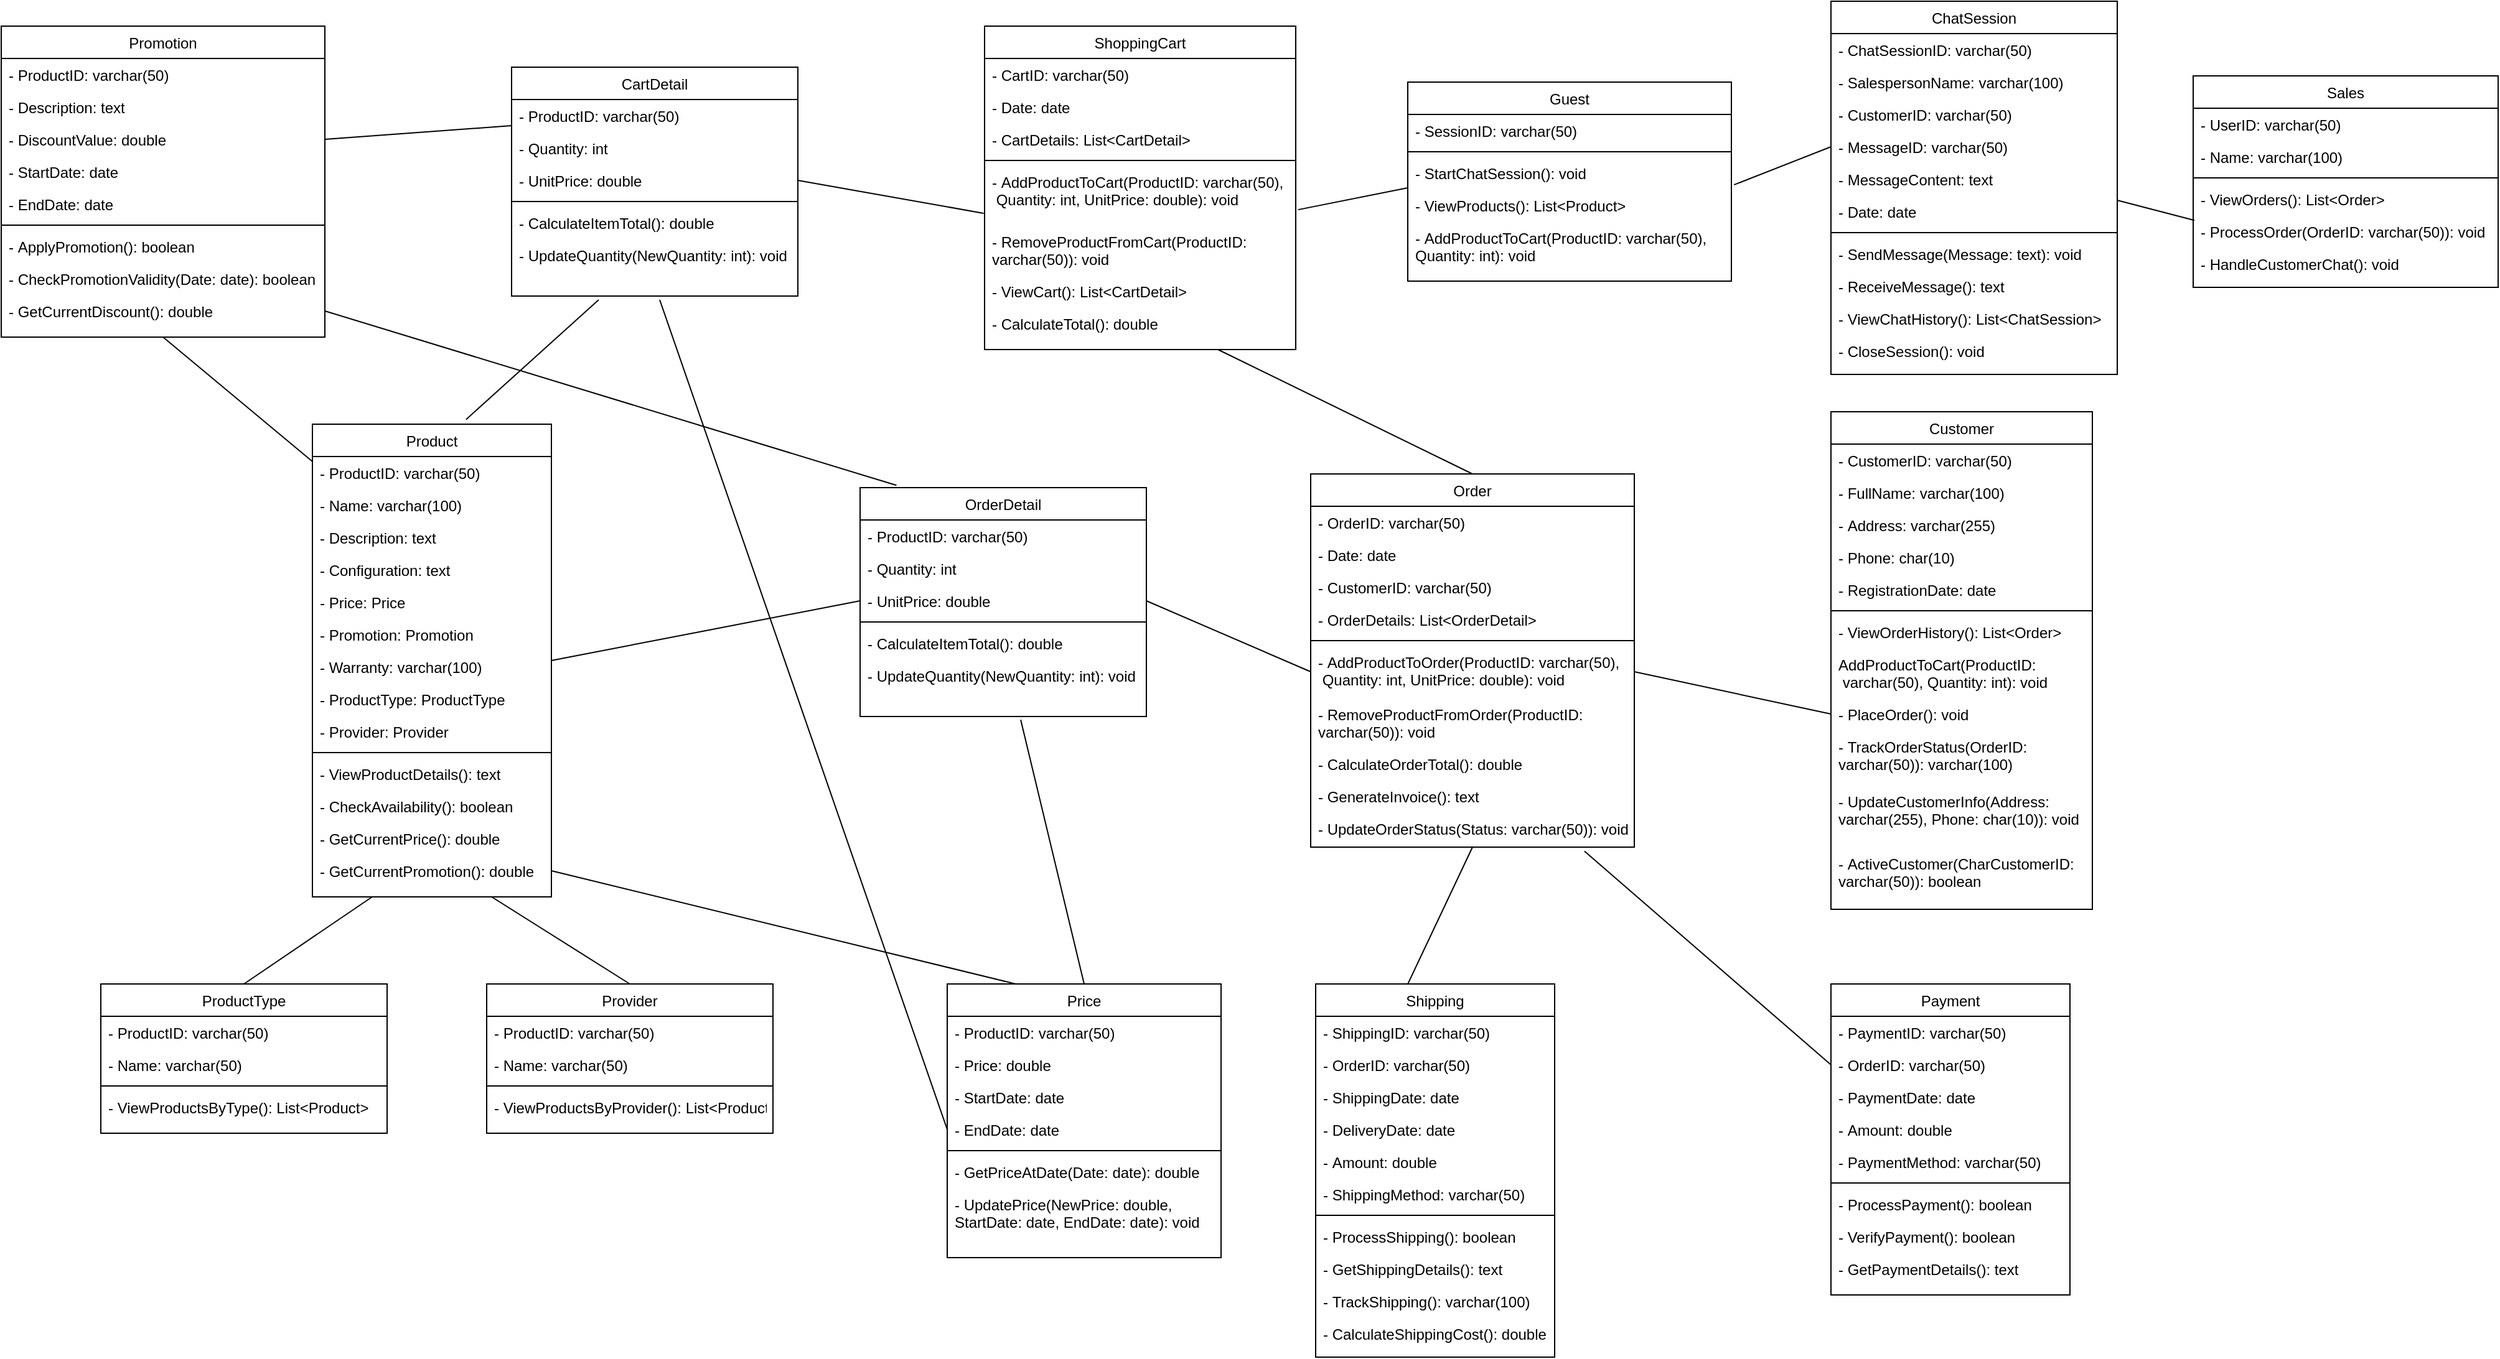 <mxfile version="13.9.9" type="device"><diagram id="C5RBs43oDa-KdzZeNtuy" name="Page-1"><mxGraphModel dx="4028" dy="1231" grid="1" gridSize="10" guides="1" tooltips="1" connect="1" arrows="1" fold="1" page="1" pageScale="1" pageWidth="827" pageHeight="1169" math="0" shadow="0"><root><mxCell id="WIyWlLk6GJQsqaUBKTNV-0"/><mxCell id="WIyWlLk6GJQsqaUBKTNV-1" parent="WIyWlLk6GJQsqaUBKTNV-0"/><mxCell id="zkfFHV4jXpPFQw0GAbJ--17" value="Product" style="swimlane;fontStyle=0;align=center;verticalAlign=top;childLayout=stackLayout;horizontal=1;startSize=26;horizontalStack=0;resizeParent=1;resizeLast=0;collapsible=1;marginBottom=0;rounded=0;shadow=0;strokeWidth=1;" parent="WIyWlLk6GJQsqaUBKTNV-1" vertex="1"><mxGeometry x="-1220" y="350" width="192" height="380" as="geometry"><mxRectangle x="550" y="140" width="160" height="26" as="alternateBounds"/></mxGeometry></mxCell><mxCell id="zkfFHV4jXpPFQw0GAbJ--18" value="- ProductID: varchar(50)" style="text;align=left;verticalAlign=top;spacingLeft=4;spacingRight=4;overflow=hidden;rotatable=0;points=[[0,0.5],[1,0.5]];portConstraint=eastwest;" parent="zkfFHV4jXpPFQw0GAbJ--17" vertex="1"><mxGeometry y="26" width="192" height="26" as="geometry"/></mxCell><mxCell id="zkfFHV4jXpPFQw0GAbJ--19" value="- Name: varchar(100)" style="text;align=left;verticalAlign=top;spacingLeft=4;spacingRight=4;overflow=hidden;rotatable=0;points=[[0,0.5],[1,0.5]];portConstraint=eastwest;rounded=0;shadow=0;html=0;" parent="zkfFHV4jXpPFQw0GAbJ--17" vertex="1"><mxGeometry y="52" width="192" height="26" as="geometry"/></mxCell><mxCell id="zkfFHV4jXpPFQw0GAbJ--20" value="- Description: text" style="text;align=left;verticalAlign=top;spacingLeft=4;spacingRight=4;overflow=hidden;rotatable=0;points=[[0,0.5],[1,0.5]];portConstraint=eastwest;rounded=0;shadow=0;html=0;" parent="zkfFHV4jXpPFQw0GAbJ--17" vertex="1"><mxGeometry y="78" width="192" height="26" as="geometry"/></mxCell><mxCell id="zkfFHV4jXpPFQw0GAbJ--21" value="- Configuration: text" style="text;align=left;verticalAlign=top;spacingLeft=4;spacingRight=4;overflow=hidden;rotatable=0;points=[[0,0.5],[1,0.5]];portConstraint=eastwest;rounded=0;shadow=0;html=0;" parent="zkfFHV4jXpPFQw0GAbJ--17" vertex="1"><mxGeometry y="104" width="192" height="26" as="geometry"/></mxCell><mxCell id="zkfFHV4jXpPFQw0GAbJ--22" value="- Price: Price" style="text;align=left;verticalAlign=top;spacingLeft=4;spacingRight=4;overflow=hidden;rotatable=0;points=[[0,0.5],[1,0.5]];portConstraint=eastwest;rounded=0;shadow=0;html=0;" parent="zkfFHV4jXpPFQw0GAbJ--17" vertex="1"><mxGeometry y="130" width="192" height="26" as="geometry"/></mxCell><mxCell id="zkfFHV4jXpPFQw0GAbJ--24" value="- Promotion: Promotion" style="text;align=left;verticalAlign=top;spacingLeft=4;spacingRight=4;overflow=hidden;rotatable=0;points=[[0,0.5],[1,0.5]];portConstraint=eastwest;" parent="zkfFHV4jXpPFQw0GAbJ--17" vertex="1"><mxGeometry y="156" width="192" height="26" as="geometry"/></mxCell><mxCell id="zkfFHV4jXpPFQw0GAbJ--25" value="- Warranty: varchar(100)&#10;&#10;&#10;&#10;" style="text;align=left;verticalAlign=top;spacingLeft=4;spacingRight=4;overflow=hidden;rotatable=0;points=[[0,0.5],[1,0.5]];portConstraint=eastwest;" parent="zkfFHV4jXpPFQw0GAbJ--17" vertex="1"><mxGeometry y="182" width="192" height="26" as="geometry"/></mxCell><mxCell id="h67LOPIQuqUQQ02ExcVG-4" value="- ProductType: ProductType" style="text;align=left;verticalAlign=top;spacingLeft=4;spacingRight=4;overflow=hidden;rotatable=0;points=[[0,0.5],[1,0.5]];portConstraint=eastwest;" vertex="1" parent="zkfFHV4jXpPFQw0GAbJ--17"><mxGeometry y="208" width="192" height="26" as="geometry"/></mxCell><mxCell id="h67LOPIQuqUQQ02ExcVG-3" value="- Provider: Provider" style="text;align=left;verticalAlign=top;spacingLeft=4;spacingRight=4;overflow=hidden;rotatable=0;points=[[0,0.5],[1,0.5]];portConstraint=eastwest;" vertex="1" parent="zkfFHV4jXpPFQw0GAbJ--17"><mxGeometry y="234" width="192" height="26" as="geometry"/></mxCell><mxCell id="zkfFHV4jXpPFQw0GAbJ--23" value="" style="line;html=1;strokeWidth=1;align=left;verticalAlign=middle;spacingTop=-1;spacingLeft=3;spacingRight=3;rotatable=0;labelPosition=right;points=[];portConstraint=eastwest;" parent="zkfFHV4jXpPFQw0GAbJ--17" vertex="1"><mxGeometry y="260" width="192" height="8" as="geometry"/></mxCell><mxCell id="h67LOPIQuqUQQ02ExcVG-2" value="- ViewProductDetails(): text" style="text;align=left;verticalAlign=top;spacingLeft=4;spacingRight=4;overflow=hidden;rotatable=0;points=[[0,0.5],[1,0.5]];portConstraint=eastwest;" vertex="1" parent="zkfFHV4jXpPFQw0GAbJ--17"><mxGeometry y="268" width="192" height="26" as="geometry"/></mxCell><mxCell id="h67LOPIQuqUQQ02ExcVG-1" value="- CheckAvailability(): boolean" style="text;align=left;verticalAlign=top;spacingLeft=4;spacingRight=4;overflow=hidden;rotatable=0;points=[[0,0.5],[1,0.5]];portConstraint=eastwest;" vertex="1" parent="zkfFHV4jXpPFQw0GAbJ--17"><mxGeometry y="294" width="192" height="26" as="geometry"/></mxCell><mxCell id="h67LOPIQuqUQQ02ExcVG-6" value="- GetCurrentPrice(): double" style="text;align=left;verticalAlign=top;spacingLeft=4;spacingRight=4;overflow=hidden;rotatable=0;points=[[0,0.5],[1,0.5]];portConstraint=eastwest;" vertex="1" parent="zkfFHV4jXpPFQw0GAbJ--17"><mxGeometry y="320" width="192" height="26" as="geometry"/></mxCell><mxCell id="h67LOPIQuqUQQ02ExcVG-5" value="- GetCurrentPromotion(): double" style="text;align=left;verticalAlign=top;spacingLeft=4;spacingRight=4;overflow=hidden;rotatable=0;points=[[0,0.5],[1,0.5]];portConstraint=eastwest;" vertex="1" parent="zkfFHV4jXpPFQw0GAbJ--17"><mxGeometry y="346" width="192" height="26" as="geometry"/></mxCell><mxCell id="h67LOPIQuqUQQ02ExcVG-8" value="Price" style="swimlane;fontStyle=0;align=center;verticalAlign=top;childLayout=stackLayout;horizontal=1;startSize=26;horizontalStack=0;resizeParent=1;resizeLast=0;collapsible=1;marginBottom=0;rounded=0;shadow=0;strokeWidth=1;" vertex="1" parent="WIyWlLk6GJQsqaUBKTNV-1"><mxGeometry x="-710" y="800" width="220" height="220" as="geometry"><mxRectangle x="550" y="140" width="160" height="26" as="alternateBounds"/></mxGeometry></mxCell><mxCell id="h67LOPIQuqUQQ02ExcVG-9" value="- ProductID: varchar(50)" style="text;align=left;verticalAlign=top;spacingLeft=4;spacingRight=4;overflow=hidden;rotatable=0;points=[[0,0.5],[1,0.5]];portConstraint=eastwest;" vertex="1" parent="h67LOPIQuqUQQ02ExcVG-8"><mxGeometry y="26" width="220" height="26" as="geometry"/></mxCell><mxCell id="h67LOPIQuqUQQ02ExcVG-10" value="- Price: double" style="text;align=left;verticalAlign=top;spacingLeft=4;spacingRight=4;overflow=hidden;rotatable=0;points=[[0,0.5],[1,0.5]];portConstraint=eastwest;rounded=0;shadow=0;html=0;" vertex="1" parent="h67LOPIQuqUQQ02ExcVG-8"><mxGeometry y="52" width="220" height="26" as="geometry"/></mxCell><mxCell id="h67LOPIQuqUQQ02ExcVG-11" value="- StartDate: date" style="text;align=left;verticalAlign=top;spacingLeft=4;spacingRight=4;overflow=hidden;rotatable=0;points=[[0,0.5],[1,0.5]];portConstraint=eastwest;rounded=0;shadow=0;html=0;" vertex="1" parent="h67LOPIQuqUQQ02ExcVG-8"><mxGeometry y="78" width="220" height="26" as="geometry"/></mxCell><mxCell id="h67LOPIQuqUQQ02ExcVG-12" value="- EndDate: date" style="text;align=left;verticalAlign=top;spacingLeft=4;spacingRight=4;overflow=hidden;rotatable=0;points=[[0,0.5],[1,0.5]];portConstraint=eastwest;rounded=0;shadow=0;html=0;" vertex="1" parent="h67LOPIQuqUQQ02ExcVG-8"><mxGeometry y="104" width="220" height="26" as="geometry"/></mxCell><mxCell id="h67LOPIQuqUQQ02ExcVG-18" value="" style="line;html=1;strokeWidth=1;align=left;verticalAlign=middle;spacingTop=-1;spacingLeft=3;spacingRight=3;rotatable=0;labelPosition=right;points=[];portConstraint=eastwest;" vertex="1" parent="h67LOPIQuqUQQ02ExcVG-8"><mxGeometry y="130" width="220" height="8" as="geometry"/></mxCell><mxCell id="h67LOPIQuqUQQ02ExcVG-19" value="- GetPriceAtDate(Date: date): double" style="text;align=left;verticalAlign=top;spacingLeft=4;spacingRight=4;overflow=hidden;rotatable=0;points=[[0,0.5],[1,0.5]];portConstraint=eastwest;" vertex="1" parent="h67LOPIQuqUQQ02ExcVG-8"><mxGeometry y="138" width="220" height="26" as="geometry"/></mxCell><mxCell id="h67LOPIQuqUQQ02ExcVG-20" value="- UpdatePrice(NewPrice: double, &#10;StartDate: date, EndDate: date): void" style="text;align=left;verticalAlign=top;spacingLeft=4;spacingRight=4;overflow=hidden;rotatable=0;points=[[0,0.5],[1,0.5]];portConstraint=eastwest;" vertex="1" parent="h67LOPIQuqUQQ02ExcVG-8"><mxGeometry y="164" width="220" height="46" as="geometry"/></mxCell><mxCell id="h67LOPIQuqUQQ02ExcVG-23" value="Promotion" style="swimlane;fontStyle=0;align=center;verticalAlign=top;childLayout=stackLayout;horizontal=1;startSize=26;horizontalStack=0;resizeParent=1;resizeLast=0;collapsible=1;marginBottom=0;rounded=0;shadow=0;strokeWidth=1;" vertex="1" parent="WIyWlLk6GJQsqaUBKTNV-1"><mxGeometry x="-1470" y="30" width="260" height="250" as="geometry"><mxRectangle x="550" y="140" width="160" height="26" as="alternateBounds"/></mxGeometry></mxCell><mxCell id="h67LOPIQuqUQQ02ExcVG-24" value="- ProductID: varchar(50)" style="text;align=left;verticalAlign=top;spacingLeft=4;spacingRight=4;overflow=hidden;rotatable=0;points=[[0,0.5],[1,0.5]];portConstraint=eastwest;" vertex="1" parent="h67LOPIQuqUQQ02ExcVG-23"><mxGeometry y="26" width="260" height="26" as="geometry"/></mxCell><mxCell id="h67LOPIQuqUQQ02ExcVG-26" value="- Description: text" style="text;align=left;verticalAlign=top;spacingLeft=4;spacingRight=4;overflow=hidden;rotatable=0;points=[[0,0.5],[1,0.5]];portConstraint=eastwest;rounded=0;shadow=0;html=0;" vertex="1" parent="h67LOPIQuqUQQ02ExcVG-23"><mxGeometry y="52" width="260" height="26" as="geometry"/></mxCell><mxCell id="h67LOPIQuqUQQ02ExcVG-27" value="- DiscountValue: double" style="text;align=left;verticalAlign=top;spacingLeft=4;spacingRight=4;overflow=hidden;rotatable=0;points=[[0,0.5],[1,0.5]];portConstraint=eastwest;rounded=0;shadow=0;html=0;" vertex="1" parent="h67LOPIQuqUQQ02ExcVG-23"><mxGeometry y="78" width="260" height="26" as="geometry"/></mxCell><mxCell id="h67LOPIQuqUQQ02ExcVG-28" value="- StartDate: date" style="text;align=left;verticalAlign=top;spacingLeft=4;spacingRight=4;overflow=hidden;rotatable=0;points=[[0,0.5],[1,0.5]];portConstraint=eastwest;rounded=0;shadow=0;html=0;" vertex="1" parent="h67LOPIQuqUQQ02ExcVG-23"><mxGeometry y="104" width="260" height="26" as="geometry"/></mxCell><mxCell id="h67LOPIQuqUQQ02ExcVG-29" value="- EndDate: date" style="text;align=left;verticalAlign=top;spacingLeft=4;spacingRight=4;overflow=hidden;rotatable=0;points=[[0,0.5],[1,0.5]];portConstraint=eastwest;" vertex="1" parent="h67LOPIQuqUQQ02ExcVG-23"><mxGeometry y="130" width="260" height="26" as="geometry"/></mxCell><mxCell id="h67LOPIQuqUQQ02ExcVG-33" value="" style="line;html=1;strokeWidth=1;align=left;verticalAlign=middle;spacingTop=-1;spacingLeft=3;spacingRight=3;rotatable=0;labelPosition=right;points=[];portConstraint=eastwest;" vertex="1" parent="h67LOPIQuqUQQ02ExcVG-23"><mxGeometry y="156" width="260" height="8" as="geometry"/></mxCell><mxCell id="h67LOPIQuqUQQ02ExcVG-34" value="- ApplyPromotion(): boolean" style="text;align=left;verticalAlign=top;spacingLeft=4;spacingRight=4;overflow=hidden;rotatable=0;points=[[0,0.5],[1,0.5]];portConstraint=eastwest;" vertex="1" parent="h67LOPIQuqUQQ02ExcVG-23"><mxGeometry y="164" width="260" height="26" as="geometry"/></mxCell><mxCell id="h67LOPIQuqUQQ02ExcVG-35" value="- CheckPromotionValidity(Date: date): boolean" style="text;align=left;verticalAlign=top;spacingLeft=4;spacingRight=4;overflow=hidden;rotatable=0;points=[[0,0.5],[1,0.5]];portConstraint=eastwest;" vertex="1" parent="h67LOPIQuqUQQ02ExcVG-23"><mxGeometry y="190" width="260" height="26" as="geometry"/></mxCell><mxCell id="h67LOPIQuqUQQ02ExcVG-36" value="- GetCurrentDiscount(): double" style="text;align=left;verticalAlign=top;spacingLeft=4;spacingRight=4;overflow=hidden;rotatable=0;points=[[0,0.5],[1,0.5]];portConstraint=eastwest;" vertex="1" parent="h67LOPIQuqUQQ02ExcVG-23"><mxGeometry y="216" width="260" height="26" as="geometry"/></mxCell><mxCell id="h67LOPIQuqUQQ02ExcVG-38" value="ProductType" style="swimlane;fontStyle=0;align=center;verticalAlign=top;childLayout=stackLayout;horizontal=1;startSize=26;horizontalStack=0;resizeParent=1;resizeLast=0;collapsible=1;marginBottom=0;rounded=0;shadow=0;strokeWidth=1;" vertex="1" parent="WIyWlLk6GJQsqaUBKTNV-1"><mxGeometry x="-1390" y="800" width="230" height="120" as="geometry"><mxRectangle x="550" y="140" width="160" height="26" as="alternateBounds"/></mxGeometry></mxCell><mxCell id="h67LOPIQuqUQQ02ExcVG-39" value="- ProductID: varchar(50)" style="text;align=left;verticalAlign=top;spacingLeft=4;spacingRight=4;overflow=hidden;rotatable=0;points=[[0,0.5],[1,0.5]];portConstraint=eastwest;" vertex="1" parent="h67LOPIQuqUQQ02ExcVG-38"><mxGeometry y="26" width="230" height="26" as="geometry"/></mxCell><mxCell id="h67LOPIQuqUQQ02ExcVG-40" value="- Name: varchar(50)" style="text;align=left;verticalAlign=top;spacingLeft=4;spacingRight=4;overflow=hidden;rotatable=0;points=[[0,0.5],[1,0.5]];portConstraint=eastwest;rounded=0;shadow=0;html=0;" vertex="1" parent="h67LOPIQuqUQQ02ExcVG-38"><mxGeometry y="52" width="230" height="26" as="geometry"/></mxCell><mxCell id="h67LOPIQuqUQQ02ExcVG-43" value="" style="line;html=1;strokeWidth=1;align=left;verticalAlign=middle;spacingTop=-1;spacingLeft=3;spacingRight=3;rotatable=0;labelPosition=right;points=[];portConstraint=eastwest;" vertex="1" parent="h67LOPIQuqUQQ02ExcVG-38"><mxGeometry y="78" width="230" height="8" as="geometry"/></mxCell><mxCell id="h67LOPIQuqUQQ02ExcVG-44" value="- ViewProductsByType(): List&lt;Product&gt;" style="text;align=left;verticalAlign=top;spacingLeft=4;spacingRight=4;overflow=hidden;rotatable=0;points=[[0,0.5],[1,0.5]];portConstraint=eastwest;" vertex="1" parent="h67LOPIQuqUQQ02ExcVG-38"><mxGeometry y="86" width="230" height="26" as="geometry"/></mxCell><mxCell id="h67LOPIQuqUQQ02ExcVG-46" value="Provider" style="swimlane;fontStyle=0;align=center;verticalAlign=top;childLayout=stackLayout;horizontal=1;startSize=26;horizontalStack=0;resizeParent=1;resizeLast=0;collapsible=1;marginBottom=0;rounded=0;shadow=0;strokeWidth=1;" vertex="1" parent="WIyWlLk6GJQsqaUBKTNV-1"><mxGeometry x="-1080" y="800" width="230" height="120" as="geometry"><mxRectangle x="550" y="140" width="160" height="26" as="alternateBounds"/></mxGeometry></mxCell><mxCell id="h67LOPIQuqUQQ02ExcVG-47" value="- ProductID: varchar(50)" style="text;align=left;verticalAlign=top;spacingLeft=4;spacingRight=4;overflow=hidden;rotatable=0;points=[[0,0.5],[1,0.5]];portConstraint=eastwest;" vertex="1" parent="h67LOPIQuqUQQ02ExcVG-46"><mxGeometry y="26" width="230" height="26" as="geometry"/></mxCell><mxCell id="h67LOPIQuqUQQ02ExcVG-48" value="- Name: varchar(50)" style="text;align=left;verticalAlign=top;spacingLeft=4;spacingRight=4;overflow=hidden;rotatable=0;points=[[0,0.5],[1,0.5]];portConstraint=eastwest;rounded=0;shadow=0;html=0;" vertex="1" parent="h67LOPIQuqUQQ02ExcVG-46"><mxGeometry y="52" width="230" height="26" as="geometry"/></mxCell><mxCell id="h67LOPIQuqUQQ02ExcVG-49" value="" style="line;html=1;strokeWidth=1;align=left;verticalAlign=middle;spacingTop=-1;spacingLeft=3;spacingRight=3;rotatable=0;labelPosition=right;points=[];portConstraint=eastwest;" vertex="1" parent="h67LOPIQuqUQQ02ExcVG-46"><mxGeometry y="78" width="230" height="8" as="geometry"/></mxCell><mxCell id="h67LOPIQuqUQQ02ExcVG-50" value="- ViewProductsByProvider(): List&lt;Product&gt;" style="text;align=left;verticalAlign=top;spacingLeft=4;spacingRight=4;overflow=hidden;rotatable=0;points=[[0,0.5],[1,0.5]];portConstraint=eastwest;" vertex="1" parent="h67LOPIQuqUQQ02ExcVG-46"><mxGeometry y="86" width="230" height="26" as="geometry"/></mxCell><mxCell id="h67LOPIQuqUQQ02ExcVG-51" value="ShoppingCart" style="swimlane;fontStyle=0;align=center;verticalAlign=top;childLayout=stackLayout;horizontal=1;startSize=26;horizontalStack=0;resizeParent=1;resizeLast=0;collapsible=1;marginBottom=0;rounded=0;shadow=0;strokeWidth=1;" vertex="1" parent="WIyWlLk6GJQsqaUBKTNV-1"><mxGeometry x="-680" y="30" width="250" height="260" as="geometry"><mxRectangle x="550" y="140" width="160" height="26" as="alternateBounds"/></mxGeometry></mxCell><mxCell id="h67LOPIQuqUQQ02ExcVG-52" value="- CartID: varchar(50)" style="text;align=left;verticalAlign=top;spacingLeft=4;spacingRight=4;overflow=hidden;rotatable=0;points=[[0,0.5],[1,0.5]];portConstraint=eastwest;" vertex="1" parent="h67LOPIQuqUQQ02ExcVG-51"><mxGeometry y="26" width="250" height="26" as="geometry"/></mxCell><mxCell id="h67LOPIQuqUQQ02ExcVG-53" value="- Date: date" style="text;align=left;verticalAlign=top;spacingLeft=4;spacingRight=4;overflow=hidden;rotatable=0;points=[[0,0.5],[1,0.5]];portConstraint=eastwest;rounded=0;shadow=0;html=0;" vertex="1" parent="h67LOPIQuqUQQ02ExcVG-51"><mxGeometry y="52" width="250" height="26" as="geometry"/></mxCell><mxCell id="h67LOPIQuqUQQ02ExcVG-54" value="- CartDetails: List&lt;CartDetail&gt;" style="text;align=left;verticalAlign=top;spacingLeft=4;spacingRight=4;overflow=hidden;rotatable=0;points=[[0,0.5],[1,0.5]];portConstraint=eastwest;rounded=0;shadow=0;html=0;" vertex="1" parent="h67LOPIQuqUQQ02ExcVG-51"><mxGeometry y="78" width="250" height="26" as="geometry"/></mxCell><mxCell id="h67LOPIQuqUQQ02ExcVG-61" value="" style="line;html=1;strokeWidth=1;align=left;verticalAlign=middle;spacingTop=-1;spacingLeft=3;spacingRight=3;rotatable=0;labelPosition=right;points=[];portConstraint=eastwest;" vertex="1" parent="h67LOPIQuqUQQ02ExcVG-51"><mxGeometry y="104" width="250" height="8" as="geometry"/></mxCell><mxCell id="h67LOPIQuqUQQ02ExcVG-62" value="- AddProductToCart(ProductID: varchar(50),&#10; Quantity: int, UnitPrice: double): void" style="text;align=left;verticalAlign=top;spacingLeft=4;spacingRight=4;overflow=hidden;rotatable=0;points=[[0,0.5],[1,0.5]];portConstraint=eastwest;" vertex="1" parent="h67LOPIQuqUQQ02ExcVG-51"><mxGeometry y="112" width="250" height="48" as="geometry"/></mxCell><mxCell id="h67LOPIQuqUQQ02ExcVG-63" value="- RemoveProductFromCart(ProductID: &#10;varchar(50)): void" style="text;align=left;verticalAlign=top;spacingLeft=4;spacingRight=4;overflow=hidden;rotatable=0;points=[[0,0.5],[1,0.5]];portConstraint=eastwest;" vertex="1" parent="h67LOPIQuqUQQ02ExcVG-51"><mxGeometry y="160" width="250" height="40" as="geometry"/></mxCell><mxCell id="h67LOPIQuqUQQ02ExcVG-64" value="- ViewCart(): List&lt;CartDetail&gt;" style="text;align=left;verticalAlign=top;spacingLeft=4;spacingRight=4;overflow=hidden;rotatable=0;points=[[0,0.5],[1,0.5]];portConstraint=eastwest;" vertex="1" parent="h67LOPIQuqUQQ02ExcVG-51"><mxGeometry y="200" width="250" height="26" as="geometry"/></mxCell><mxCell id="h67LOPIQuqUQQ02ExcVG-65" value="- CalculateTotal(): double" style="text;align=left;verticalAlign=top;spacingLeft=4;spacingRight=4;overflow=hidden;rotatable=0;points=[[0,0.5],[1,0.5]];portConstraint=eastwest;" vertex="1" parent="h67LOPIQuqUQQ02ExcVG-51"><mxGeometry y="226" width="250" height="26" as="geometry"/></mxCell><mxCell id="h67LOPIQuqUQQ02ExcVG-66" value="CartDetail" style="swimlane;fontStyle=0;align=center;verticalAlign=top;childLayout=stackLayout;horizontal=1;startSize=26;horizontalStack=0;resizeParent=1;resizeLast=0;collapsible=1;marginBottom=0;rounded=0;shadow=0;strokeWidth=1;" vertex="1" parent="WIyWlLk6GJQsqaUBKTNV-1"><mxGeometry x="-1060" y="63" width="230" height="184" as="geometry"><mxRectangle x="550" y="140" width="160" height="26" as="alternateBounds"/></mxGeometry></mxCell><mxCell id="h67LOPIQuqUQQ02ExcVG-67" value="- ProductID: varchar(50)" style="text;align=left;verticalAlign=top;spacingLeft=4;spacingRight=4;overflow=hidden;rotatable=0;points=[[0,0.5],[1,0.5]];portConstraint=eastwest;" vertex="1" parent="h67LOPIQuqUQQ02ExcVG-66"><mxGeometry y="26" width="230" height="26" as="geometry"/></mxCell><mxCell id="h67LOPIQuqUQQ02ExcVG-68" value="- Quantity: int" style="text;align=left;verticalAlign=top;spacingLeft=4;spacingRight=4;overflow=hidden;rotatable=0;points=[[0,0.5],[1,0.5]];portConstraint=eastwest;rounded=0;shadow=0;html=0;" vertex="1" parent="h67LOPIQuqUQQ02ExcVG-66"><mxGeometry y="52" width="230" height="26" as="geometry"/></mxCell><mxCell id="h67LOPIQuqUQQ02ExcVG-69" value="- UnitPrice: double" style="text;align=left;verticalAlign=top;spacingLeft=4;spacingRight=4;overflow=hidden;rotatable=0;points=[[0,0.5],[1,0.5]];portConstraint=eastwest;rounded=0;shadow=0;html=0;" vertex="1" parent="h67LOPIQuqUQQ02ExcVG-66"><mxGeometry y="78" width="230" height="26" as="geometry"/></mxCell><mxCell id="h67LOPIQuqUQQ02ExcVG-71" value="" style="line;html=1;strokeWidth=1;align=left;verticalAlign=middle;spacingTop=-1;spacingLeft=3;spacingRight=3;rotatable=0;labelPosition=right;points=[];portConstraint=eastwest;" vertex="1" parent="h67LOPIQuqUQQ02ExcVG-66"><mxGeometry y="104" width="230" height="8" as="geometry"/></mxCell><mxCell id="h67LOPIQuqUQQ02ExcVG-72" value="- CalculateItemTotal(): double" style="text;align=left;verticalAlign=top;spacingLeft=4;spacingRight=4;overflow=hidden;rotatable=0;points=[[0,0.5],[1,0.5]];portConstraint=eastwest;" vertex="1" parent="h67LOPIQuqUQQ02ExcVG-66"><mxGeometry y="112" width="230" height="26" as="geometry"/></mxCell><mxCell id="h67LOPIQuqUQQ02ExcVG-73" value="- UpdateQuantity(NewQuantity: int): void" style="text;align=left;verticalAlign=top;spacingLeft=4;spacingRight=4;overflow=hidden;rotatable=0;points=[[0,0.5],[1,0.5]];portConstraint=eastwest;" vertex="1" parent="h67LOPIQuqUQQ02ExcVG-66"><mxGeometry y="138" width="230" height="46" as="geometry"/></mxCell><mxCell id="h67LOPIQuqUQQ02ExcVG-74" value="Order" style="swimlane;fontStyle=0;align=center;verticalAlign=top;childLayout=stackLayout;horizontal=1;startSize=26;horizontalStack=0;resizeParent=1;resizeLast=0;collapsible=1;marginBottom=0;rounded=0;shadow=0;strokeWidth=1;" vertex="1" parent="WIyWlLk6GJQsqaUBKTNV-1"><mxGeometry x="-418" y="390" width="260" height="300" as="geometry"><mxRectangle x="550" y="140" width="160" height="26" as="alternateBounds"/></mxGeometry></mxCell><mxCell id="h67LOPIQuqUQQ02ExcVG-75" value="- OrderID: varchar(50)" style="text;align=left;verticalAlign=top;spacingLeft=4;spacingRight=4;overflow=hidden;rotatable=0;points=[[0,0.5],[1,0.5]];portConstraint=eastwest;" vertex="1" parent="h67LOPIQuqUQQ02ExcVG-74"><mxGeometry y="26" width="260" height="26" as="geometry"/></mxCell><mxCell id="h67LOPIQuqUQQ02ExcVG-76" value="- Date: date" style="text;align=left;verticalAlign=top;spacingLeft=4;spacingRight=4;overflow=hidden;rotatable=0;points=[[0,0.5],[1,0.5]];portConstraint=eastwest;rounded=0;shadow=0;html=0;" vertex="1" parent="h67LOPIQuqUQQ02ExcVG-74"><mxGeometry y="52" width="260" height="26" as="geometry"/></mxCell><mxCell id="h67LOPIQuqUQQ02ExcVG-77" value="- CustomerID: varchar(50)" style="text;align=left;verticalAlign=top;spacingLeft=4;spacingRight=4;overflow=hidden;rotatable=0;points=[[0,0.5],[1,0.5]];portConstraint=eastwest;rounded=0;shadow=0;html=0;" vertex="1" parent="h67LOPIQuqUQQ02ExcVG-74"><mxGeometry y="78" width="260" height="26" as="geometry"/></mxCell><mxCell id="h67LOPIQuqUQQ02ExcVG-78" value="- OrderDetails: List&lt;OrderDetail&gt;" style="text;align=left;verticalAlign=top;spacingLeft=4;spacingRight=4;overflow=hidden;rotatable=0;points=[[0,0.5],[1,0.5]];portConstraint=eastwest;rounded=0;shadow=0;html=0;" vertex="1" parent="h67LOPIQuqUQQ02ExcVG-74"><mxGeometry y="104" width="260" height="26" as="geometry"/></mxCell><mxCell id="h67LOPIQuqUQQ02ExcVG-84" value="" style="line;html=1;strokeWidth=1;align=left;verticalAlign=middle;spacingTop=-1;spacingLeft=3;spacingRight=3;rotatable=0;labelPosition=right;points=[];portConstraint=eastwest;" vertex="1" parent="h67LOPIQuqUQQ02ExcVG-74"><mxGeometry y="130" width="260" height="8" as="geometry"/></mxCell><mxCell id="h67LOPIQuqUQQ02ExcVG-83" value="- AddProductToOrder(ProductID: varchar(50),&#10; Quantity: int, UnitPrice: double): void" style="text;align=left;verticalAlign=top;spacingLeft=4;spacingRight=4;overflow=hidden;rotatable=0;points=[[0,0.5],[1,0.5]];portConstraint=eastwest;" vertex="1" parent="h67LOPIQuqUQQ02ExcVG-74"><mxGeometry y="138" width="260" height="42" as="geometry"/></mxCell><mxCell id="h67LOPIQuqUQQ02ExcVG-85" value="- RemoveProductFromOrder(ProductID: &#10;varchar(50)): void" style="text;align=left;verticalAlign=top;spacingLeft=4;spacingRight=4;overflow=hidden;rotatable=0;points=[[0,0.5],[1,0.5]];portConstraint=eastwest;" vertex="1" parent="h67LOPIQuqUQQ02ExcVG-74"><mxGeometry y="180" width="260" height="40" as="geometry"/></mxCell><mxCell id="h67LOPIQuqUQQ02ExcVG-86" value="- CalculateOrderTotal(): double" style="text;align=left;verticalAlign=top;spacingLeft=4;spacingRight=4;overflow=hidden;rotatable=0;points=[[0,0.5],[1,0.5]];portConstraint=eastwest;" vertex="1" parent="h67LOPIQuqUQQ02ExcVG-74"><mxGeometry y="220" width="260" height="26" as="geometry"/></mxCell><mxCell id="h67LOPIQuqUQQ02ExcVG-87" value="- GenerateInvoice(): text" style="text;align=left;verticalAlign=top;spacingLeft=4;spacingRight=4;overflow=hidden;rotatable=0;points=[[0,0.5],[1,0.5]];portConstraint=eastwest;" vertex="1" parent="h67LOPIQuqUQQ02ExcVG-74"><mxGeometry y="246" width="260" height="26" as="geometry"/></mxCell><mxCell id="h67LOPIQuqUQQ02ExcVG-88" value="- UpdateOrderStatus(Status: varchar(50)): void" style="text;align=left;verticalAlign=top;spacingLeft=4;spacingRight=4;overflow=hidden;rotatable=0;points=[[0,0.5],[1,0.5]];portConstraint=eastwest;" vertex="1" parent="h67LOPIQuqUQQ02ExcVG-74"><mxGeometry y="272" width="260" height="26" as="geometry"/></mxCell><mxCell id="h67LOPIQuqUQQ02ExcVG-89" value="OrderDetail" style="swimlane;fontStyle=0;align=center;verticalAlign=top;childLayout=stackLayout;horizontal=1;startSize=26;horizontalStack=0;resizeParent=1;resizeLast=0;collapsible=1;marginBottom=0;rounded=0;shadow=0;strokeWidth=1;" vertex="1" parent="WIyWlLk6GJQsqaUBKTNV-1"><mxGeometry x="-780" y="401" width="230" height="184" as="geometry"><mxRectangle x="550" y="140" width="160" height="26" as="alternateBounds"/></mxGeometry></mxCell><mxCell id="h67LOPIQuqUQQ02ExcVG-90" value="- ProductID: varchar(50)" style="text;align=left;verticalAlign=top;spacingLeft=4;spacingRight=4;overflow=hidden;rotatable=0;points=[[0,0.5],[1,0.5]];portConstraint=eastwest;" vertex="1" parent="h67LOPIQuqUQQ02ExcVG-89"><mxGeometry y="26" width="230" height="26" as="geometry"/></mxCell><mxCell id="h67LOPIQuqUQQ02ExcVG-91" value="- Quantity: int" style="text;align=left;verticalAlign=top;spacingLeft=4;spacingRight=4;overflow=hidden;rotatable=0;points=[[0,0.5],[1,0.5]];portConstraint=eastwest;rounded=0;shadow=0;html=0;" vertex="1" parent="h67LOPIQuqUQQ02ExcVG-89"><mxGeometry y="52" width="230" height="26" as="geometry"/></mxCell><mxCell id="h67LOPIQuqUQQ02ExcVG-92" value="- UnitPrice: double" style="text;align=left;verticalAlign=top;spacingLeft=4;spacingRight=4;overflow=hidden;rotatable=0;points=[[0,0.5],[1,0.5]];portConstraint=eastwest;rounded=0;shadow=0;html=0;" vertex="1" parent="h67LOPIQuqUQQ02ExcVG-89"><mxGeometry y="78" width="230" height="26" as="geometry"/></mxCell><mxCell id="h67LOPIQuqUQQ02ExcVG-93" value="" style="line;html=1;strokeWidth=1;align=left;verticalAlign=middle;spacingTop=-1;spacingLeft=3;spacingRight=3;rotatable=0;labelPosition=right;points=[];portConstraint=eastwest;" vertex="1" parent="h67LOPIQuqUQQ02ExcVG-89"><mxGeometry y="104" width="230" height="8" as="geometry"/></mxCell><mxCell id="h67LOPIQuqUQQ02ExcVG-94" value="- CalculateItemTotal(): double" style="text;align=left;verticalAlign=top;spacingLeft=4;spacingRight=4;overflow=hidden;rotatable=0;points=[[0,0.5],[1,0.5]];portConstraint=eastwest;" vertex="1" parent="h67LOPIQuqUQQ02ExcVG-89"><mxGeometry y="112" width="230" height="26" as="geometry"/></mxCell><mxCell id="h67LOPIQuqUQQ02ExcVG-95" value="- UpdateQuantity(NewQuantity: int): void" style="text;align=left;verticalAlign=top;spacingLeft=4;spacingRight=4;overflow=hidden;rotatable=0;points=[[0,0.5],[1,0.5]];portConstraint=eastwest;" vertex="1" parent="h67LOPIQuqUQQ02ExcVG-89"><mxGeometry y="138" width="230" height="46" as="geometry"/></mxCell><mxCell id="h67LOPIQuqUQQ02ExcVG-96" value="Payment" style="swimlane;fontStyle=0;align=center;verticalAlign=top;childLayout=stackLayout;horizontal=1;startSize=26;horizontalStack=0;resizeParent=1;resizeLast=0;collapsible=1;marginBottom=0;rounded=0;shadow=0;strokeWidth=1;" vertex="1" parent="WIyWlLk6GJQsqaUBKTNV-1"><mxGeometry y="800" width="192" height="250" as="geometry"><mxRectangle x="550" y="140" width="160" height="26" as="alternateBounds"/></mxGeometry></mxCell><mxCell id="h67LOPIQuqUQQ02ExcVG-97" value="- PaymentID: varchar(50)" style="text;align=left;verticalAlign=top;spacingLeft=4;spacingRight=4;overflow=hidden;rotatable=0;points=[[0,0.5],[1,0.5]];portConstraint=eastwest;" vertex="1" parent="h67LOPIQuqUQQ02ExcVG-96"><mxGeometry y="26" width="192" height="26" as="geometry"/></mxCell><mxCell id="h67LOPIQuqUQQ02ExcVG-98" value="- OrderID: varchar(50)" style="text;align=left;verticalAlign=top;spacingLeft=4;spacingRight=4;overflow=hidden;rotatable=0;points=[[0,0.5],[1,0.5]];portConstraint=eastwest;rounded=0;shadow=0;html=0;" vertex="1" parent="h67LOPIQuqUQQ02ExcVG-96"><mxGeometry y="52" width="192" height="26" as="geometry"/></mxCell><mxCell id="h67LOPIQuqUQQ02ExcVG-99" value="- PaymentDate: date" style="text;align=left;verticalAlign=top;spacingLeft=4;spacingRight=4;overflow=hidden;rotatable=0;points=[[0,0.5],[1,0.5]];portConstraint=eastwest;rounded=0;shadow=0;html=0;" vertex="1" parent="h67LOPIQuqUQQ02ExcVG-96"><mxGeometry y="78" width="192" height="26" as="geometry"/></mxCell><mxCell id="h67LOPIQuqUQQ02ExcVG-100" value="- Amount: double" style="text;align=left;verticalAlign=top;spacingLeft=4;spacingRight=4;overflow=hidden;rotatable=0;points=[[0,0.5],[1,0.5]];portConstraint=eastwest;rounded=0;shadow=0;html=0;" vertex="1" parent="h67LOPIQuqUQQ02ExcVG-96"><mxGeometry y="104" width="192" height="26" as="geometry"/></mxCell><mxCell id="h67LOPIQuqUQQ02ExcVG-101" value="- PaymentMethod: varchar(50)" style="text;align=left;verticalAlign=top;spacingLeft=4;spacingRight=4;overflow=hidden;rotatable=0;points=[[0,0.5],[1,0.5]];portConstraint=eastwest;rounded=0;shadow=0;html=0;" vertex="1" parent="h67LOPIQuqUQQ02ExcVG-96"><mxGeometry y="130" width="192" height="26" as="geometry"/></mxCell><mxCell id="h67LOPIQuqUQQ02ExcVG-106" value="" style="line;html=1;strokeWidth=1;align=left;verticalAlign=middle;spacingTop=-1;spacingLeft=3;spacingRight=3;rotatable=0;labelPosition=right;points=[];portConstraint=eastwest;" vertex="1" parent="h67LOPIQuqUQQ02ExcVG-96"><mxGeometry y="156" width="192" height="8" as="geometry"/></mxCell><mxCell id="h67LOPIQuqUQQ02ExcVG-107" value="- ProcessPayment(): boolean" style="text;align=left;verticalAlign=top;spacingLeft=4;spacingRight=4;overflow=hidden;rotatable=0;points=[[0,0.5],[1,0.5]];portConstraint=eastwest;" vertex="1" parent="h67LOPIQuqUQQ02ExcVG-96"><mxGeometry y="164" width="192" height="26" as="geometry"/></mxCell><mxCell id="h67LOPIQuqUQQ02ExcVG-108" value="- VerifyPayment(): boolean" style="text;align=left;verticalAlign=top;spacingLeft=4;spacingRight=4;overflow=hidden;rotatable=0;points=[[0,0.5],[1,0.5]];portConstraint=eastwest;" vertex="1" parent="h67LOPIQuqUQQ02ExcVG-96"><mxGeometry y="190" width="192" height="26" as="geometry"/></mxCell><mxCell id="h67LOPIQuqUQQ02ExcVG-109" value="- GetPaymentDetails(): text" style="text;align=left;verticalAlign=top;spacingLeft=4;spacingRight=4;overflow=hidden;rotatable=0;points=[[0,0.5],[1,0.5]];portConstraint=eastwest;" vertex="1" parent="h67LOPIQuqUQQ02ExcVG-96"><mxGeometry y="216" width="192" height="26" as="geometry"/></mxCell><mxCell id="h67LOPIQuqUQQ02ExcVG-111" value="Shipping" style="swimlane;fontStyle=0;align=center;verticalAlign=top;childLayout=stackLayout;horizontal=1;startSize=26;horizontalStack=0;resizeParent=1;resizeLast=0;collapsible=1;marginBottom=0;rounded=0;shadow=0;strokeWidth=1;" vertex="1" parent="WIyWlLk6GJQsqaUBKTNV-1"><mxGeometry x="-414" y="800" width="192" height="300" as="geometry"><mxRectangle x="550" y="140" width="160" height="26" as="alternateBounds"/></mxGeometry></mxCell><mxCell id="h67LOPIQuqUQQ02ExcVG-112" value="- ShippingID: varchar(50)" style="text;align=left;verticalAlign=top;spacingLeft=4;spacingRight=4;overflow=hidden;rotatable=0;points=[[0,0.5],[1,0.5]];portConstraint=eastwest;" vertex="1" parent="h67LOPIQuqUQQ02ExcVG-111"><mxGeometry y="26" width="192" height="26" as="geometry"/></mxCell><mxCell id="h67LOPIQuqUQQ02ExcVG-113" value="- OrderID: varchar(50)" style="text;align=left;verticalAlign=top;spacingLeft=4;spacingRight=4;overflow=hidden;rotatable=0;points=[[0,0.5],[1,0.5]];portConstraint=eastwest;rounded=0;shadow=0;html=0;" vertex="1" parent="h67LOPIQuqUQQ02ExcVG-111"><mxGeometry y="52" width="192" height="26" as="geometry"/></mxCell><mxCell id="h67LOPIQuqUQQ02ExcVG-114" value="- ShippingDate: date" style="text;align=left;verticalAlign=top;spacingLeft=4;spacingRight=4;overflow=hidden;rotatable=0;points=[[0,0.5],[1,0.5]];portConstraint=eastwest;rounded=0;shadow=0;html=0;" vertex="1" parent="h67LOPIQuqUQQ02ExcVG-111"><mxGeometry y="78" width="192" height="26" as="geometry"/></mxCell><mxCell id="h67LOPIQuqUQQ02ExcVG-115" value="- DeliveryDate: date" style="text;align=left;verticalAlign=top;spacingLeft=4;spacingRight=4;overflow=hidden;rotatable=0;points=[[0,0.5],[1,0.5]];portConstraint=eastwest;rounded=0;shadow=0;html=0;" vertex="1" parent="h67LOPIQuqUQQ02ExcVG-111"><mxGeometry y="104" width="192" height="26" as="geometry"/></mxCell><mxCell id="h67LOPIQuqUQQ02ExcVG-116" value="- Amount: double" style="text;align=left;verticalAlign=top;spacingLeft=4;spacingRight=4;overflow=hidden;rotatable=0;points=[[0,0.5],[1,0.5]];portConstraint=eastwest;rounded=0;shadow=0;html=0;" vertex="1" parent="h67LOPIQuqUQQ02ExcVG-111"><mxGeometry y="130" width="192" height="26" as="geometry"/></mxCell><mxCell id="h67LOPIQuqUQQ02ExcVG-117" value="- ShippingMethod: varchar(50)" style="text;align=left;verticalAlign=top;spacingLeft=4;spacingRight=4;overflow=hidden;rotatable=0;points=[[0,0.5],[1,0.5]];portConstraint=eastwest;" vertex="1" parent="h67LOPIQuqUQQ02ExcVG-111"><mxGeometry y="156" width="192" height="26" as="geometry"/></mxCell><mxCell id="h67LOPIQuqUQQ02ExcVG-121" value="" style="line;html=1;strokeWidth=1;align=left;verticalAlign=middle;spacingTop=-1;spacingLeft=3;spacingRight=3;rotatable=0;labelPosition=right;points=[];portConstraint=eastwest;" vertex="1" parent="h67LOPIQuqUQQ02ExcVG-111"><mxGeometry y="182" width="192" height="8" as="geometry"/></mxCell><mxCell id="h67LOPIQuqUQQ02ExcVG-122" value="- ProcessShipping(): boolean" style="text;align=left;verticalAlign=top;spacingLeft=4;spacingRight=4;overflow=hidden;rotatable=0;points=[[0,0.5],[1,0.5]];portConstraint=eastwest;" vertex="1" parent="h67LOPIQuqUQQ02ExcVG-111"><mxGeometry y="190" width="192" height="26" as="geometry"/></mxCell><mxCell id="h67LOPIQuqUQQ02ExcVG-123" value="- GetShippingDetails(): text" style="text;align=left;verticalAlign=top;spacingLeft=4;spacingRight=4;overflow=hidden;rotatable=0;points=[[0,0.5],[1,0.5]];portConstraint=eastwest;" vertex="1" parent="h67LOPIQuqUQQ02ExcVG-111"><mxGeometry y="216" width="192" height="26" as="geometry"/></mxCell><mxCell id="h67LOPIQuqUQQ02ExcVG-124" value="- TrackShipping(): varchar(100)" style="text;align=left;verticalAlign=top;spacingLeft=4;spacingRight=4;overflow=hidden;rotatable=0;points=[[0,0.5],[1,0.5]];portConstraint=eastwest;" vertex="1" parent="h67LOPIQuqUQQ02ExcVG-111"><mxGeometry y="242" width="192" height="26" as="geometry"/></mxCell><mxCell id="h67LOPIQuqUQQ02ExcVG-125" value="- CalculateShippingCost(): double" style="text;align=left;verticalAlign=top;spacingLeft=4;spacingRight=4;overflow=hidden;rotatable=0;points=[[0,0.5],[1,0.5]];portConstraint=eastwest;" vertex="1" parent="h67LOPIQuqUQQ02ExcVG-111"><mxGeometry y="268" width="192" height="26" as="geometry"/></mxCell><mxCell id="h67LOPIQuqUQQ02ExcVG-126" value="Customer" style="swimlane;fontStyle=0;align=center;verticalAlign=top;childLayout=stackLayout;horizontal=1;startSize=26;horizontalStack=0;resizeParent=1;resizeLast=0;collapsible=1;marginBottom=0;rounded=0;shadow=0;strokeWidth=1;" vertex="1" parent="WIyWlLk6GJQsqaUBKTNV-1"><mxGeometry y="340" width="210" height="400" as="geometry"><mxRectangle x="550" y="140" width="160" height="26" as="alternateBounds"/></mxGeometry></mxCell><mxCell id="h67LOPIQuqUQQ02ExcVG-127" value="- CustomerID: varchar(50)" style="text;align=left;verticalAlign=top;spacingLeft=4;spacingRight=4;overflow=hidden;rotatable=0;points=[[0,0.5],[1,0.5]];portConstraint=eastwest;" vertex="1" parent="h67LOPIQuqUQQ02ExcVG-126"><mxGeometry y="26" width="210" height="26" as="geometry"/></mxCell><mxCell id="h67LOPIQuqUQQ02ExcVG-128" value="- FullName: varchar(100)" style="text;align=left;verticalAlign=top;spacingLeft=4;spacingRight=4;overflow=hidden;rotatable=0;points=[[0,0.5],[1,0.5]];portConstraint=eastwest;rounded=0;shadow=0;html=0;" vertex="1" parent="h67LOPIQuqUQQ02ExcVG-126"><mxGeometry y="52" width="210" height="26" as="geometry"/></mxCell><mxCell id="h67LOPIQuqUQQ02ExcVG-129" value="- Address: varchar(255)" style="text;align=left;verticalAlign=top;spacingLeft=4;spacingRight=4;overflow=hidden;rotatable=0;points=[[0,0.5],[1,0.5]];portConstraint=eastwest;rounded=0;shadow=0;html=0;" vertex="1" parent="h67LOPIQuqUQQ02ExcVG-126"><mxGeometry y="78" width="210" height="26" as="geometry"/></mxCell><mxCell id="h67LOPIQuqUQQ02ExcVG-130" value="- Phone: char(10)" style="text;align=left;verticalAlign=top;spacingLeft=4;spacingRight=4;overflow=hidden;rotatable=0;points=[[0,0.5],[1,0.5]];portConstraint=eastwest;rounded=0;shadow=0;html=0;" vertex="1" parent="h67LOPIQuqUQQ02ExcVG-126"><mxGeometry y="104" width="210" height="26" as="geometry"/></mxCell><mxCell id="h67LOPIQuqUQQ02ExcVG-131" value="- RegistrationDate: date" style="text;align=left;verticalAlign=top;spacingLeft=4;spacingRight=4;overflow=hidden;rotatable=0;points=[[0,0.5],[1,0.5]];portConstraint=eastwest;rounded=0;shadow=0;html=0;" vertex="1" parent="h67LOPIQuqUQQ02ExcVG-126"><mxGeometry y="130" width="210" height="26" as="geometry"/></mxCell><mxCell id="h67LOPIQuqUQQ02ExcVG-136" value="" style="line;html=1;strokeWidth=1;align=left;verticalAlign=middle;spacingTop=-1;spacingLeft=3;spacingRight=3;rotatable=0;labelPosition=right;points=[];portConstraint=eastwest;" vertex="1" parent="h67LOPIQuqUQQ02ExcVG-126"><mxGeometry y="156" width="210" height="8" as="geometry"/></mxCell><mxCell id="h67LOPIQuqUQQ02ExcVG-134" value="- ViewOrderHistory(): List&lt;Order&gt;" style="text;align=left;verticalAlign=top;spacingLeft=4;spacingRight=4;overflow=hidden;rotatable=0;points=[[0,0.5],[1,0.5]];portConstraint=eastwest;" vertex="1" parent="h67LOPIQuqUQQ02ExcVG-126"><mxGeometry y="164" width="210" height="26" as="geometry"/></mxCell><mxCell id="h67LOPIQuqUQQ02ExcVG-135" value="AddProductToCart(ProductID:&#10; varchar(50), Quantity: int): void" style="text;align=left;verticalAlign=top;spacingLeft=4;spacingRight=4;overflow=hidden;rotatable=0;points=[[0,0.5],[1,0.5]];portConstraint=eastwest;" vertex="1" parent="h67LOPIQuqUQQ02ExcVG-126"><mxGeometry y="190" width="210" height="40" as="geometry"/></mxCell><mxCell id="h67LOPIQuqUQQ02ExcVG-137" value="- PlaceOrder(): void" style="text;align=left;verticalAlign=top;spacingLeft=4;spacingRight=4;overflow=hidden;rotatable=0;points=[[0,0.5],[1,0.5]];portConstraint=eastwest;" vertex="1" parent="h67LOPIQuqUQQ02ExcVG-126"><mxGeometry y="230" width="210" height="26" as="geometry"/></mxCell><mxCell id="h67LOPIQuqUQQ02ExcVG-138" value="- TrackOrderStatus(OrderID: &#10;varchar(50)): varchar(100)" style="text;align=left;verticalAlign=top;spacingLeft=4;spacingRight=4;overflow=hidden;rotatable=0;points=[[0,0.5],[1,0.5]];portConstraint=eastwest;" vertex="1" parent="h67LOPIQuqUQQ02ExcVG-126"><mxGeometry y="256" width="210" height="44" as="geometry"/></mxCell><mxCell id="h67LOPIQuqUQQ02ExcVG-139" value="- UpdateCustomerInfo(Address: &#10;varchar(255), Phone: char(10)): void" style="text;align=left;verticalAlign=top;spacingLeft=4;spacingRight=4;overflow=hidden;rotatable=0;points=[[0,0.5],[1,0.5]];portConstraint=eastwest;" vertex="1" parent="h67LOPIQuqUQQ02ExcVG-126"><mxGeometry y="300" width="210" height="50" as="geometry"/></mxCell><mxCell id="h67LOPIQuqUQQ02ExcVG-140" value="- ActiveCustomer(CharCustomerID: &#10;varchar(50)): boolean" style="text;align=left;verticalAlign=top;spacingLeft=4;spacingRight=4;overflow=hidden;rotatable=0;points=[[0,0.5],[1,0.5]];portConstraint=eastwest;" vertex="1" parent="h67LOPIQuqUQQ02ExcVG-126"><mxGeometry y="350" width="210" height="40" as="geometry"/></mxCell><mxCell id="h67LOPIQuqUQQ02ExcVG-141" value="Guest" style="swimlane;fontStyle=0;align=center;verticalAlign=top;childLayout=stackLayout;horizontal=1;startSize=26;horizontalStack=0;resizeParent=1;resizeLast=0;collapsible=1;marginBottom=0;rounded=0;shadow=0;strokeWidth=1;" vertex="1" parent="WIyWlLk6GJQsqaUBKTNV-1"><mxGeometry x="-340" y="75" width="260" height="160" as="geometry"><mxRectangle x="550" y="140" width="160" height="26" as="alternateBounds"/></mxGeometry></mxCell><mxCell id="h67LOPIQuqUQQ02ExcVG-142" value="- SessionID: varchar(50)" style="text;align=left;verticalAlign=top;spacingLeft=4;spacingRight=4;overflow=hidden;rotatable=0;points=[[0,0.5],[1,0.5]];portConstraint=eastwest;" vertex="1" parent="h67LOPIQuqUQQ02ExcVG-141"><mxGeometry y="26" width="260" height="26" as="geometry"/></mxCell><mxCell id="h67LOPIQuqUQQ02ExcVG-147" value="" style="line;html=1;strokeWidth=1;align=left;verticalAlign=middle;spacingTop=-1;spacingLeft=3;spacingRight=3;rotatable=0;labelPosition=right;points=[];portConstraint=eastwest;" vertex="1" parent="h67LOPIQuqUQQ02ExcVG-141"><mxGeometry y="52" width="260" height="8" as="geometry"/></mxCell><mxCell id="h67LOPIQuqUQQ02ExcVG-148" value="- StartChatSession(): void" style="text;align=left;verticalAlign=top;spacingLeft=4;spacingRight=4;overflow=hidden;rotatable=0;points=[[0,0.5],[1,0.5]];portConstraint=eastwest;" vertex="1" parent="h67LOPIQuqUQQ02ExcVG-141"><mxGeometry y="60" width="260" height="26" as="geometry"/></mxCell><mxCell id="h67LOPIQuqUQQ02ExcVG-149" value="- ViewProducts(): List&lt;Product&gt;" style="text;align=left;verticalAlign=top;spacingLeft=4;spacingRight=4;overflow=hidden;rotatable=0;points=[[0,0.5],[1,0.5]];portConstraint=eastwest;" vertex="1" parent="h67LOPIQuqUQQ02ExcVG-141"><mxGeometry y="86" width="260" height="26" as="geometry"/></mxCell><mxCell id="h67LOPIQuqUQQ02ExcVG-150" value="- AddProductToCart(ProductID: varchar(50), &#10;Quantity: int): void" style="text;align=left;verticalAlign=top;spacingLeft=4;spacingRight=4;overflow=hidden;rotatable=0;points=[[0,0.5],[1,0.5]];portConstraint=eastwest;" vertex="1" parent="h67LOPIQuqUQQ02ExcVG-141"><mxGeometry y="112" width="260" height="48" as="geometry"/></mxCell><mxCell id="h67LOPIQuqUQQ02ExcVG-151" value="Sales" style="swimlane;fontStyle=0;align=center;verticalAlign=top;childLayout=stackLayout;horizontal=1;startSize=26;horizontalStack=0;resizeParent=1;resizeLast=0;collapsible=1;marginBottom=0;rounded=0;shadow=0;strokeWidth=1;" vertex="1" parent="WIyWlLk6GJQsqaUBKTNV-1"><mxGeometry x="291" y="70" width="245" height="170" as="geometry"><mxRectangle x="550" y="140" width="160" height="26" as="alternateBounds"/></mxGeometry></mxCell><mxCell id="h67LOPIQuqUQQ02ExcVG-152" value="- UserID: varchar(50)" style="text;align=left;verticalAlign=top;spacingLeft=4;spacingRight=4;overflow=hidden;rotatable=0;points=[[0,0.5],[1,0.5]];portConstraint=eastwest;" vertex="1" parent="h67LOPIQuqUQQ02ExcVG-151"><mxGeometry y="26" width="245" height="26" as="geometry"/></mxCell><mxCell id="h67LOPIQuqUQQ02ExcVG-153" value="- Name: varchar(100)" style="text;align=left;verticalAlign=top;spacingLeft=4;spacingRight=4;overflow=hidden;rotatable=0;points=[[0,0.5],[1,0.5]];portConstraint=eastwest;rounded=0;shadow=0;html=0;" vertex="1" parent="h67LOPIQuqUQQ02ExcVG-151"><mxGeometry y="52" width="245" height="26" as="geometry"/></mxCell><mxCell id="h67LOPIQuqUQQ02ExcVG-157" value="" style="line;html=1;strokeWidth=1;align=left;verticalAlign=middle;spacingTop=-1;spacingLeft=3;spacingRight=3;rotatable=0;labelPosition=right;points=[];portConstraint=eastwest;" vertex="1" parent="h67LOPIQuqUQQ02ExcVG-151"><mxGeometry y="78" width="245" height="8" as="geometry"/></mxCell><mxCell id="h67LOPIQuqUQQ02ExcVG-158" value="- ViewOrders(): List&lt;Order&gt;" style="text;align=left;verticalAlign=top;spacingLeft=4;spacingRight=4;overflow=hidden;rotatable=0;points=[[0,0.5],[1,0.5]];portConstraint=eastwest;" vertex="1" parent="h67LOPIQuqUQQ02ExcVG-151"><mxGeometry y="86" width="245" height="26" as="geometry"/></mxCell><mxCell id="h67LOPIQuqUQQ02ExcVG-159" value="- ProcessOrder(OrderID: varchar(50)): void" style="text;align=left;verticalAlign=top;spacingLeft=4;spacingRight=4;overflow=hidden;rotatable=0;points=[[0,0.5],[1,0.5]];portConstraint=eastwest;" vertex="1" parent="h67LOPIQuqUQQ02ExcVG-151"><mxGeometry y="112" width="245" height="26" as="geometry"/></mxCell><mxCell id="h67LOPIQuqUQQ02ExcVG-160" value="- HandleCustomerChat(): void" style="text;align=left;verticalAlign=top;spacingLeft=4;spacingRight=4;overflow=hidden;rotatable=0;points=[[0,0.5],[1,0.5]];portConstraint=eastwest;" vertex="1" parent="h67LOPIQuqUQQ02ExcVG-151"><mxGeometry y="138" width="245" height="26" as="geometry"/></mxCell><mxCell id="h67LOPIQuqUQQ02ExcVG-161" value="ChatSession" style="swimlane;fontStyle=0;align=center;verticalAlign=top;childLayout=stackLayout;horizontal=1;startSize=26;horizontalStack=0;resizeParent=1;resizeLast=0;collapsible=1;marginBottom=0;rounded=0;shadow=0;strokeWidth=1;" vertex="1" parent="WIyWlLk6GJQsqaUBKTNV-1"><mxGeometry y="10" width="230" height="300" as="geometry"><mxRectangle x="550" y="140" width="160" height="26" as="alternateBounds"/></mxGeometry></mxCell><mxCell id="h67LOPIQuqUQQ02ExcVG-162" value="- ChatSessionID: varchar(50)" style="text;align=left;verticalAlign=top;spacingLeft=4;spacingRight=4;overflow=hidden;rotatable=0;points=[[0,0.5],[1,0.5]];portConstraint=eastwest;" vertex="1" parent="h67LOPIQuqUQQ02ExcVG-161"><mxGeometry y="26" width="230" height="26" as="geometry"/></mxCell><mxCell id="h67LOPIQuqUQQ02ExcVG-163" value="- SalespersonName: varchar(100)" style="text;align=left;verticalAlign=top;spacingLeft=4;spacingRight=4;overflow=hidden;rotatable=0;points=[[0,0.5],[1,0.5]];portConstraint=eastwest;rounded=0;shadow=0;html=0;" vertex="1" parent="h67LOPIQuqUQQ02ExcVG-161"><mxGeometry y="52" width="230" height="26" as="geometry"/></mxCell><mxCell id="h67LOPIQuqUQQ02ExcVG-164" value="- CustomerID: varchar(50)" style="text;align=left;verticalAlign=top;spacingLeft=4;spacingRight=4;overflow=hidden;rotatable=0;points=[[0,0.5],[1,0.5]];portConstraint=eastwest;rounded=0;shadow=0;html=0;" vertex="1" parent="h67LOPIQuqUQQ02ExcVG-161"><mxGeometry y="78" width="230" height="26" as="geometry"/></mxCell><mxCell id="h67LOPIQuqUQQ02ExcVG-165" value="- MessageID: varchar(50)" style="text;align=left;verticalAlign=top;spacingLeft=4;spacingRight=4;overflow=hidden;rotatable=0;points=[[0,0.5],[1,0.5]];portConstraint=eastwest;rounded=0;shadow=0;html=0;" vertex="1" parent="h67LOPIQuqUQQ02ExcVG-161"><mxGeometry y="104" width="230" height="26" as="geometry"/></mxCell><mxCell id="h67LOPIQuqUQQ02ExcVG-166" value="- MessageContent: text" style="text;align=left;verticalAlign=top;spacingLeft=4;spacingRight=4;overflow=hidden;rotatable=0;points=[[0,0.5],[1,0.5]];portConstraint=eastwest;rounded=0;shadow=0;html=0;" vertex="1" parent="h67LOPIQuqUQQ02ExcVG-161"><mxGeometry y="130" width="230" height="26" as="geometry"/></mxCell><mxCell id="h67LOPIQuqUQQ02ExcVG-167" value="- Date: date" style="text;align=left;verticalAlign=top;spacingLeft=4;spacingRight=4;overflow=hidden;rotatable=0;points=[[0,0.5],[1,0.5]];portConstraint=eastwest;" vertex="1" parent="h67LOPIQuqUQQ02ExcVG-161"><mxGeometry y="156" width="230" height="26" as="geometry"/></mxCell><mxCell id="h67LOPIQuqUQQ02ExcVG-171" value="" style="line;html=1;strokeWidth=1;align=left;verticalAlign=middle;spacingTop=-1;spacingLeft=3;spacingRight=3;rotatable=0;labelPosition=right;points=[];portConstraint=eastwest;" vertex="1" parent="h67LOPIQuqUQQ02ExcVG-161"><mxGeometry y="182" width="230" height="8" as="geometry"/></mxCell><mxCell id="h67LOPIQuqUQQ02ExcVG-172" value="- SendMessage(Message: text): void" style="text;align=left;verticalAlign=top;spacingLeft=4;spacingRight=4;overflow=hidden;rotatable=0;points=[[0,0.5],[1,0.5]];portConstraint=eastwest;" vertex="1" parent="h67LOPIQuqUQQ02ExcVG-161"><mxGeometry y="190" width="230" height="26" as="geometry"/></mxCell><mxCell id="h67LOPIQuqUQQ02ExcVG-173" value="- ReceiveMessage(): text" style="text;align=left;verticalAlign=top;spacingLeft=4;spacingRight=4;overflow=hidden;rotatable=0;points=[[0,0.5],[1,0.5]];portConstraint=eastwest;" vertex="1" parent="h67LOPIQuqUQQ02ExcVG-161"><mxGeometry y="216" width="230" height="26" as="geometry"/></mxCell><mxCell id="h67LOPIQuqUQQ02ExcVG-174" value="- ViewChatHistory(): List&lt;ChatSession&gt;" style="text;align=left;verticalAlign=top;spacingLeft=4;spacingRight=4;overflow=hidden;rotatable=0;points=[[0,0.5],[1,0.5]];portConstraint=eastwest;" vertex="1" parent="h67LOPIQuqUQQ02ExcVG-161"><mxGeometry y="242" width="230" height="26" as="geometry"/></mxCell><mxCell id="h67LOPIQuqUQQ02ExcVG-175" value="- CloseSession(): void" style="text;align=left;verticalAlign=top;spacingLeft=4;spacingRight=4;overflow=hidden;rotatable=0;points=[[0,0.5],[1,0.5]];portConstraint=eastwest;" vertex="1" parent="h67LOPIQuqUQQ02ExcVG-161"><mxGeometry y="268" width="230" height="26" as="geometry"/></mxCell><mxCell id="h67LOPIQuqUQQ02ExcVG-182" value="" style="endArrow=none;html=1;exitX=0.5;exitY=1;exitDx=0;exitDy=0;entryX=0;entryY=0.154;entryDx=0;entryDy=0;entryPerimeter=0;" edge="1" parent="WIyWlLk6GJQsqaUBKTNV-1" source="h67LOPIQuqUQQ02ExcVG-23" target="zkfFHV4jXpPFQw0GAbJ--18"><mxGeometry width="50" height="50" relative="1" as="geometry"><mxPoint x="-310" y="610" as="sourcePoint"/><mxPoint x="-1230" y="370" as="targetPoint"/></mxGeometry></mxCell><mxCell id="h67LOPIQuqUQQ02ExcVG-183" value="" style="endArrow=none;html=1;exitX=0.5;exitY=0;exitDx=0;exitDy=0;entryX=0.25;entryY=1;entryDx=0;entryDy=0;" edge="1" parent="WIyWlLk6GJQsqaUBKTNV-1" source="h67LOPIQuqUQQ02ExcVG-38" target="zkfFHV4jXpPFQw0GAbJ--17"><mxGeometry width="50" height="50" relative="1" as="geometry"><mxPoint x="-310" y="610" as="sourcePoint"/><mxPoint x="-260" y="560" as="targetPoint"/></mxGeometry></mxCell><mxCell id="h67LOPIQuqUQQ02ExcVG-184" value="" style="endArrow=none;html=1;exitX=0.5;exitY=0;exitDx=0;exitDy=0;entryX=0.75;entryY=1;entryDx=0;entryDy=0;" edge="1" parent="WIyWlLk6GJQsqaUBKTNV-1" source="h67LOPIQuqUQQ02ExcVG-46" target="zkfFHV4jXpPFQw0GAbJ--17"><mxGeometry width="50" height="50" relative="1" as="geometry"><mxPoint x="-310" y="610" as="sourcePoint"/><mxPoint x="-260" y="560" as="targetPoint"/></mxGeometry></mxCell><mxCell id="h67LOPIQuqUQQ02ExcVG-185" value="" style="endArrow=none;html=1;exitX=1;exitY=0.5;exitDx=0;exitDy=0;entryX=0.25;entryY=0;entryDx=0;entryDy=0;" edge="1" parent="WIyWlLk6GJQsqaUBKTNV-1" source="h67LOPIQuqUQQ02ExcVG-5" target="h67LOPIQuqUQQ02ExcVG-8"><mxGeometry width="50" height="50" relative="1" as="geometry"><mxPoint x="-310" y="610" as="sourcePoint"/><mxPoint x="-260" y="560" as="targetPoint"/></mxGeometry></mxCell><mxCell id="h67LOPIQuqUQQ02ExcVG-186" value="" style="endArrow=none;html=1;exitX=1;exitY=0.5;exitDx=0;exitDy=0;" edge="1" parent="WIyWlLk6GJQsqaUBKTNV-1" source="h67LOPIQuqUQQ02ExcVG-27"><mxGeometry width="50" height="50" relative="1" as="geometry"><mxPoint x="-310" y="610" as="sourcePoint"/><mxPoint x="-1060" y="110" as="targetPoint"/></mxGeometry></mxCell><mxCell id="h67LOPIQuqUQQ02ExcVG-187" value="" style="endArrow=none;html=1;exitX=0.643;exitY=-0.01;exitDx=0;exitDy=0;exitPerimeter=0;" edge="1" parent="WIyWlLk6GJQsqaUBKTNV-1" source="zkfFHV4jXpPFQw0GAbJ--17"><mxGeometry width="50" height="50" relative="1" as="geometry"><mxPoint x="-310" y="610" as="sourcePoint"/><mxPoint x="-990" y="250" as="targetPoint"/></mxGeometry></mxCell><mxCell id="h67LOPIQuqUQQ02ExcVG-188" value="" style="endArrow=none;html=1;exitX=1;exitY=0.5;exitDx=0;exitDy=0;entryX=0.127;entryY=-0.01;entryDx=0;entryDy=0;entryPerimeter=0;" edge="1" parent="WIyWlLk6GJQsqaUBKTNV-1" source="h67LOPIQuqUQQ02ExcVG-36" target="h67LOPIQuqUQQ02ExcVG-89"><mxGeometry width="50" height="50" relative="1" as="geometry"><mxPoint x="-310" y="610" as="sourcePoint"/><mxPoint x="-260" y="560" as="targetPoint"/></mxGeometry></mxCell><mxCell id="h67LOPIQuqUQQ02ExcVG-189" value="" style="endArrow=none;html=1;entryX=0;entryY=0.5;entryDx=0;entryDy=0;" edge="1" parent="WIyWlLk6GJQsqaUBKTNV-1" target="h67LOPIQuqUQQ02ExcVG-12"><mxGeometry width="50" height="50" relative="1" as="geometry"><mxPoint x="-941" y="250" as="sourcePoint"/><mxPoint x="-260" y="560" as="targetPoint"/></mxGeometry></mxCell><mxCell id="h67LOPIQuqUQQ02ExcVG-190" value="" style="endArrow=none;html=1;exitX=1;exitY=0.5;exitDx=0;exitDy=0;entryX=0;entryY=0.5;entryDx=0;entryDy=0;" edge="1" parent="WIyWlLk6GJQsqaUBKTNV-1" source="zkfFHV4jXpPFQw0GAbJ--17" target="h67LOPIQuqUQQ02ExcVG-92"><mxGeometry width="50" height="50" relative="1" as="geometry"><mxPoint x="-310" y="610" as="sourcePoint"/><mxPoint x="-260" y="560" as="targetPoint"/></mxGeometry></mxCell><mxCell id="h67LOPIQuqUQQ02ExcVG-191" value="" style="endArrow=none;html=1;exitX=1;exitY=0.5;exitDx=0;exitDy=0;entryX=-0.003;entryY=0.801;entryDx=0;entryDy=0;entryPerimeter=0;" edge="1" parent="WIyWlLk6GJQsqaUBKTNV-1" source="h67LOPIQuqUQQ02ExcVG-69" target="h67LOPIQuqUQQ02ExcVG-62"><mxGeometry width="50" height="50" relative="1" as="geometry"><mxPoint x="-310" y="610" as="sourcePoint"/><mxPoint x="-260" y="560" as="targetPoint"/></mxGeometry></mxCell><mxCell id="h67LOPIQuqUQQ02ExcVG-192" value="" style="endArrow=none;html=1;exitX=1.008;exitY=0.741;exitDx=0;exitDy=0;exitPerimeter=0;" edge="1" parent="WIyWlLk6GJQsqaUBKTNV-1" source="h67LOPIQuqUQQ02ExcVG-62"><mxGeometry width="50" height="50" relative="1" as="geometry"><mxPoint x="-310" y="610" as="sourcePoint"/><mxPoint x="-340" y="160" as="targetPoint"/></mxGeometry></mxCell><mxCell id="h67LOPIQuqUQQ02ExcVG-193" value="" style="endArrow=none;html=1;exitX=1.008;exitY=-0.132;exitDx=0;exitDy=0;exitPerimeter=0;entryX=0;entryY=0.5;entryDx=0;entryDy=0;" edge="1" parent="WIyWlLk6GJQsqaUBKTNV-1" source="h67LOPIQuqUQQ02ExcVG-149" target="h67LOPIQuqUQQ02ExcVG-165"><mxGeometry width="50" height="50" relative="1" as="geometry"><mxPoint x="-310" y="610" as="sourcePoint"/><mxPoint x="-260" y="560" as="targetPoint"/></mxGeometry></mxCell><mxCell id="h67LOPIQuqUQQ02ExcVG-194" value="" style="endArrow=none;html=1;exitX=0.004;exitY=0.159;exitDx=0;exitDy=0;exitPerimeter=0;entryX=1;entryY=0.154;entryDx=0;entryDy=0;entryPerimeter=0;" edge="1" parent="WIyWlLk6GJQsqaUBKTNV-1" source="h67LOPIQuqUQQ02ExcVG-159" target="h67LOPIQuqUQQ02ExcVG-167"><mxGeometry width="50" height="50" relative="1" as="geometry"><mxPoint x="-310" y="610" as="sourcePoint"/><mxPoint x="-260" y="560" as="targetPoint"/></mxGeometry></mxCell><mxCell id="h67LOPIQuqUQQ02ExcVG-195" value="" style="endArrow=none;html=1;exitX=0;exitY=0.5;exitDx=0;exitDy=0;entryX=1;entryY=0.5;entryDx=0;entryDy=0;" edge="1" parent="WIyWlLk6GJQsqaUBKTNV-1" source="h67LOPIQuqUQQ02ExcVG-137" target="h67LOPIQuqUQQ02ExcVG-83"><mxGeometry width="50" height="50" relative="1" as="geometry"><mxPoint x="-310" y="610" as="sourcePoint"/><mxPoint x="-260" y="560" as="targetPoint"/></mxGeometry></mxCell><mxCell id="h67LOPIQuqUQQ02ExcVG-196" value="" style="endArrow=none;html=1;exitX=1;exitY=0.5;exitDx=0;exitDy=0;entryX=0;entryY=0.5;entryDx=0;entryDy=0;" edge="1" parent="WIyWlLk6GJQsqaUBKTNV-1" source="h67LOPIQuqUQQ02ExcVG-92" target="h67LOPIQuqUQQ02ExcVG-83"><mxGeometry width="50" height="50" relative="1" as="geometry"><mxPoint x="-310" y="610" as="sourcePoint"/><mxPoint x="-260" y="560" as="targetPoint"/></mxGeometry></mxCell><mxCell id="h67LOPIQuqUQQ02ExcVG-197" value="" style="endArrow=none;html=1;exitX=0;exitY=0.5;exitDx=0;exitDy=0;entryX=0.846;entryY=1.203;entryDx=0;entryDy=0;entryPerimeter=0;" edge="1" parent="WIyWlLk6GJQsqaUBKTNV-1" source="h67LOPIQuqUQQ02ExcVG-98" target="h67LOPIQuqUQQ02ExcVG-88"><mxGeometry width="50" height="50" relative="1" as="geometry"><mxPoint x="-310" y="610" as="sourcePoint"/><mxPoint x="-260" y="560" as="targetPoint"/></mxGeometry></mxCell><mxCell id="h67LOPIQuqUQQ02ExcVG-198" value="" style="endArrow=none;html=1;exitX=0.385;exitY=0.001;exitDx=0;exitDy=0;exitPerimeter=0;entryX=0.5;entryY=1;entryDx=0;entryDy=0;" edge="1" parent="WIyWlLk6GJQsqaUBKTNV-1" source="h67LOPIQuqUQQ02ExcVG-111" target="h67LOPIQuqUQQ02ExcVG-74"><mxGeometry width="50" height="50" relative="1" as="geometry"><mxPoint x="-310" y="610" as="sourcePoint"/><mxPoint x="-260" y="560" as="targetPoint"/></mxGeometry></mxCell><mxCell id="h67LOPIQuqUQQ02ExcVG-199" value="" style="endArrow=none;html=1;exitX=0.75;exitY=1;exitDx=0;exitDy=0;entryX=0.5;entryY=0;entryDx=0;entryDy=0;" edge="1" parent="WIyWlLk6GJQsqaUBKTNV-1" source="h67LOPIQuqUQQ02ExcVG-51" target="h67LOPIQuqUQQ02ExcVG-74"><mxGeometry width="50" height="50" relative="1" as="geometry"><mxPoint x="-310" y="610" as="sourcePoint"/><mxPoint x="-260" y="560" as="targetPoint"/></mxGeometry></mxCell><mxCell id="h67LOPIQuqUQQ02ExcVG-200" value="" style="endArrow=none;html=1;exitX=0.561;exitY=1.056;exitDx=0;exitDy=0;exitPerimeter=0;entryX=0.5;entryY=0;entryDx=0;entryDy=0;" edge="1" parent="WIyWlLk6GJQsqaUBKTNV-1" source="h67LOPIQuqUQQ02ExcVG-95" target="h67LOPIQuqUQQ02ExcVG-8"><mxGeometry width="50" height="50" relative="1" as="geometry"><mxPoint x="-460" y="540" as="sourcePoint"/><mxPoint x="-410" y="490" as="targetPoint"/></mxGeometry></mxCell></root></mxGraphModel></diagram></mxfile>